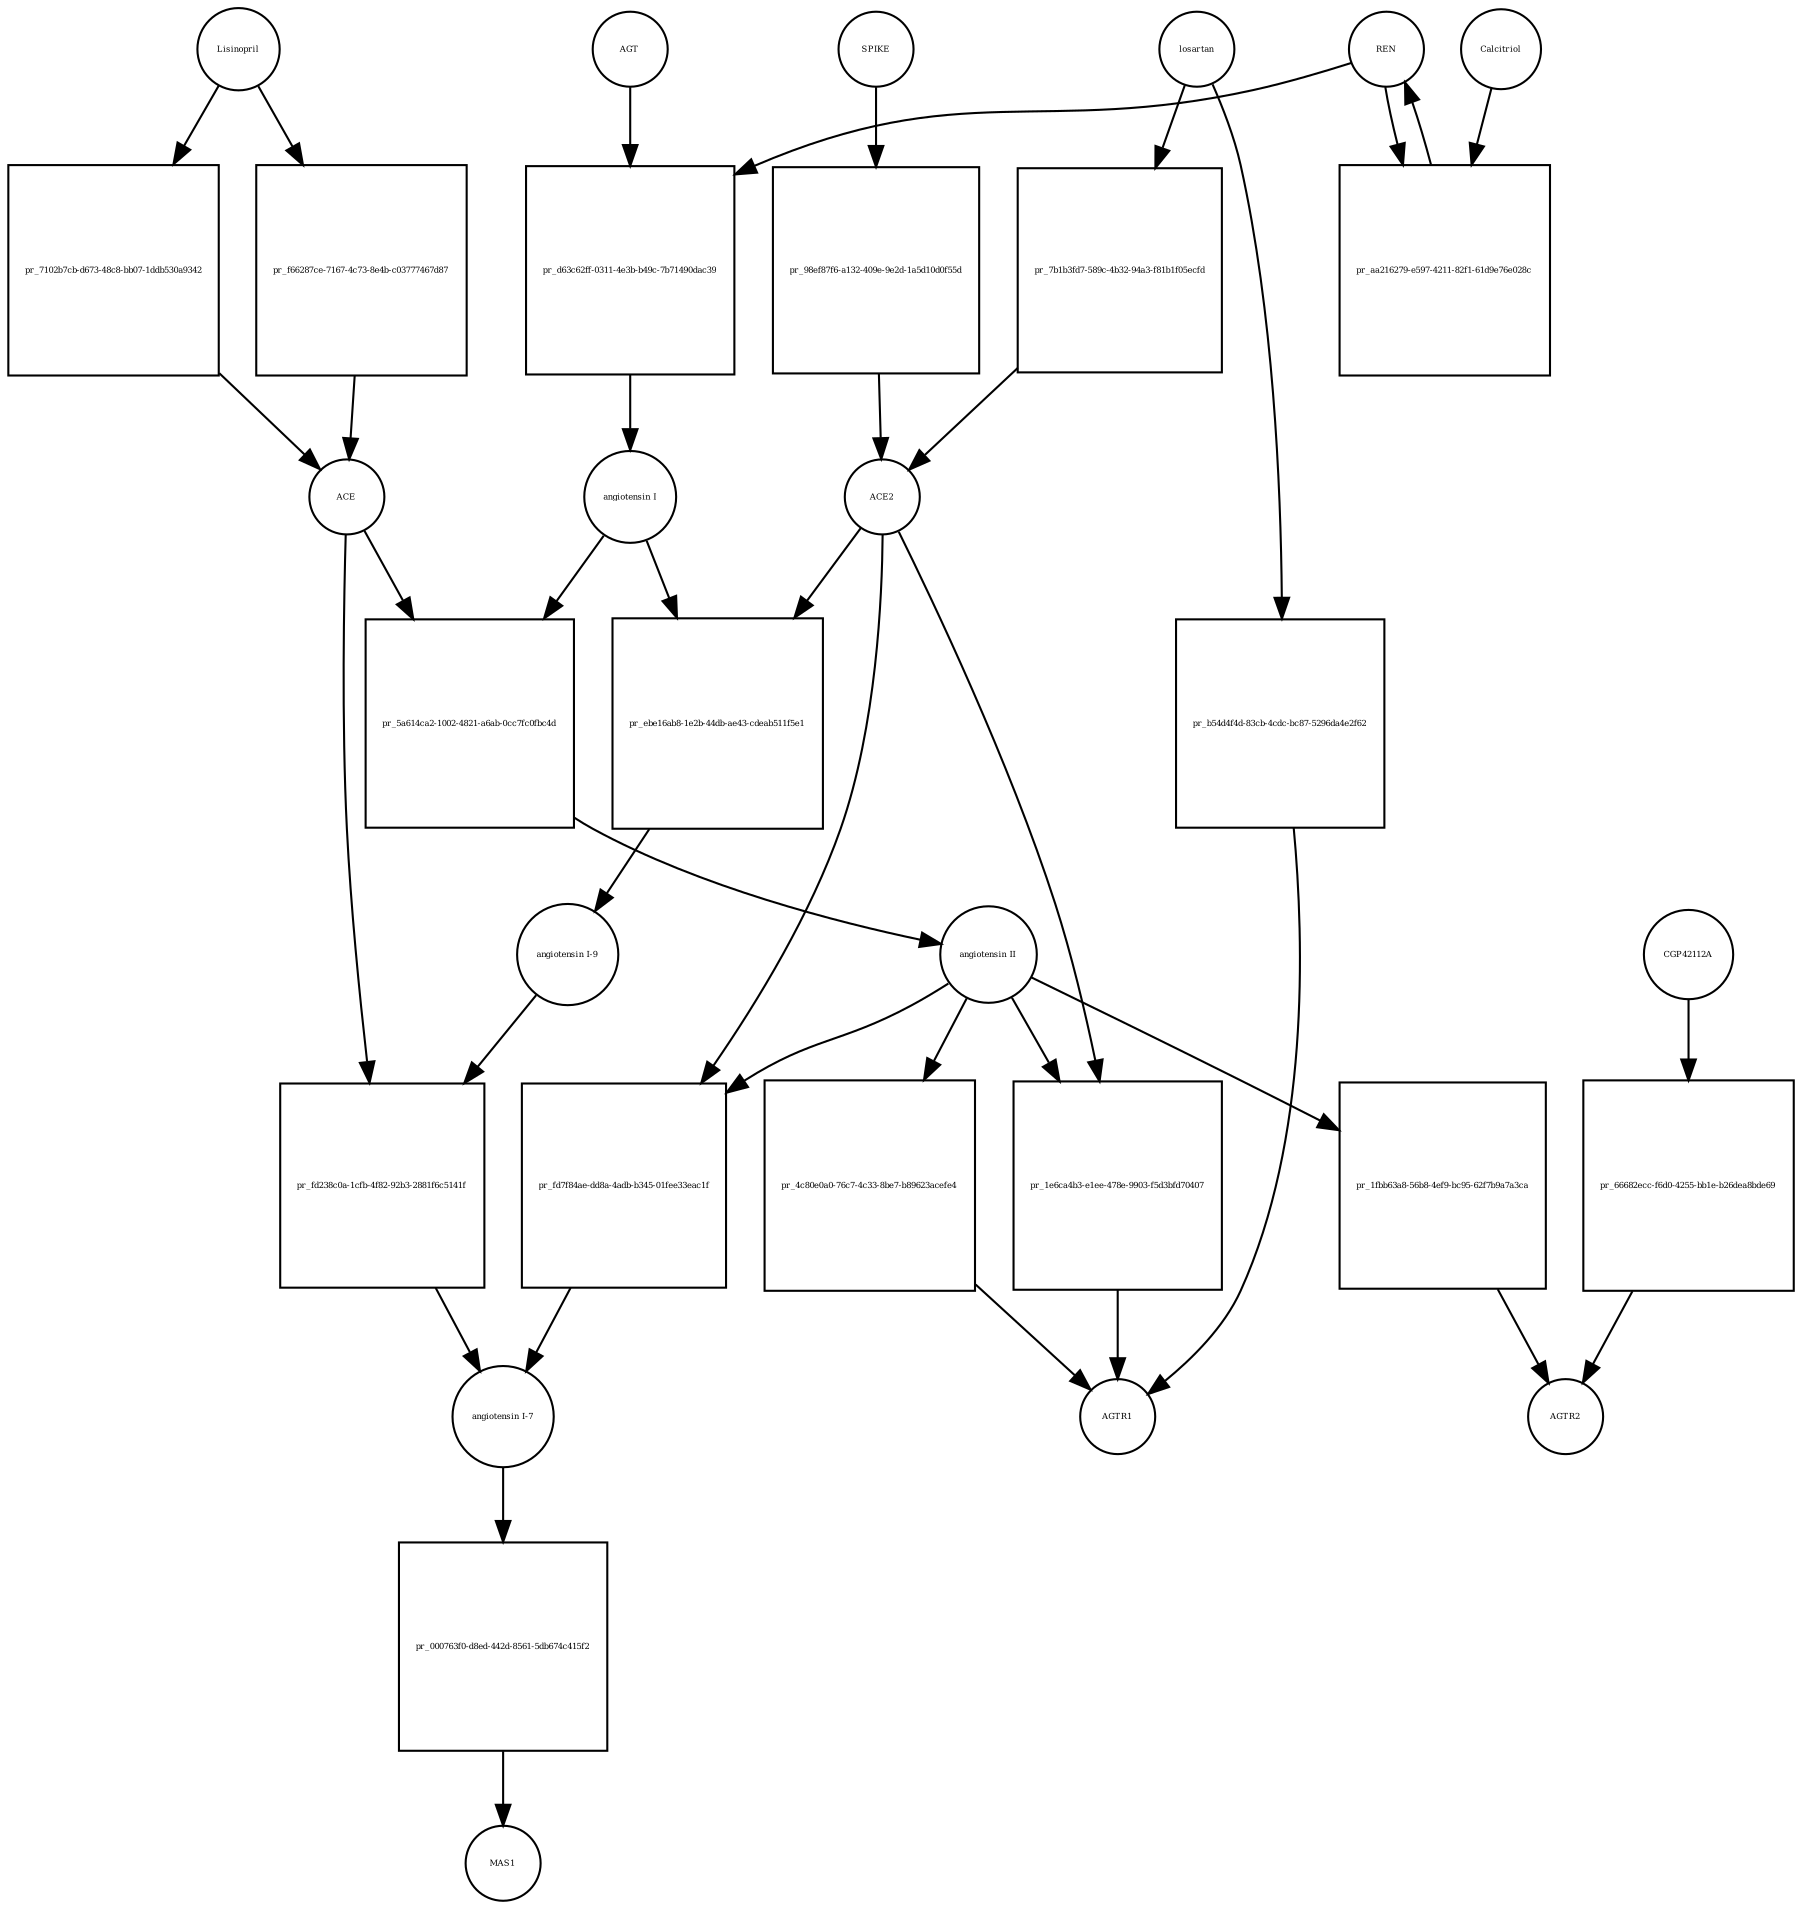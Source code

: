 strict digraph  {
AGT [annotation="", bipartite=0, cls=macromolecule, fontsize=4, label=AGT, shape=circle];
"pr_d63c62ff-0311-4e3b-b49c-7b71490dac39" [annotation="", bipartite=1, cls=process, fontsize=4, label="pr_d63c62ff-0311-4e3b-b49c-7b71490dac39", shape=square];
"angiotensin I" [annotation="", bipartite=0, cls="simple chemical", fontsize=4, label="angiotensin I", shape=circle];
REN [annotation="", bipartite=0, cls=macromolecule, fontsize=4, label=REN, shape=circle];
"pr_5a614ca2-1002-4821-a6ab-0cc7fc0fbc4d" [annotation="", bipartite=1, cls=process, fontsize=4, label="pr_5a614ca2-1002-4821-a6ab-0cc7fc0fbc4d", shape=square];
"angiotensin II" [annotation="", bipartite=0, cls="simple chemical", fontsize=4, label="angiotensin II", shape=circle];
ACE [annotation="", bipartite=0, cls=macromolecule, fontsize=4, label=ACE, shape=circle];
"pr_ebe16ab8-1e2b-44db-ae43-cdeab511f5e1" [annotation="", bipartite=1, cls=process, fontsize=4, label="pr_ebe16ab8-1e2b-44db-ae43-cdeab511f5e1", shape=square];
"angiotensin I-9" [annotation="", bipartite=0, cls="simple chemical", fontsize=4, label="angiotensin I-9", shape=circle];
ACE2 [annotation="", bipartite=0, cls=macromolecule, fontsize=4, label=ACE2, shape=circle];
"pr_fd238c0a-1cfb-4f82-92b3-2881f6c5141f" [annotation="", bipartite=1, cls=process, fontsize=4, label="pr_fd238c0a-1cfb-4f82-92b3-2881f6c5141f", shape=square];
"angiotensin I-7" [annotation="", bipartite=0, cls="simple chemical", fontsize=4, label="angiotensin I-7", shape=circle];
"pr_fd7f84ae-dd8a-4adb-b345-01fee33eac1f" [annotation="", bipartite=1, cls=process, fontsize=4, label="pr_fd7f84ae-dd8a-4adb-b345-01fee33eac1f", shape=square];
SPIKE [annotation="", bipartite=0, cls=macromolecule, fontsize=4, label=SPIKE, shape=circle];
"pr_98ef87f6-a132-409e-9e2d-1a5d10d0f55d" [annotation="", bipartite=1, cls=process, fontsize=4, label="pr_98ef87f6-a132-409e-9e2d-1a5d10d0f55d", shape=square];
Lisinopril [annotation="", bipartite=0, cls="simple chemical", fontsize=4, label=Lisinopril, shape=circle];
"pr_7102b7cb-d673-48c8-bb07-1ddb530a9342" [annotation="", bipartite=1, cls=process, fontsize=4, label="pr_7102b7cb-d673-48c8-bb07-1ddb530a9342", shape=square];
"pr_4c80e0a0-76c7-4c33-8be7-b89623acefe4" [annotation="", bipartite=1, cls=process, fontsize=4, label="pr_4c80e0a0-76c7-4c33-8be7-b89623acefe4", shape=square];
AGTR1 [annotation="", bipartite=0, cls=macromolecule, fontsize=4, label=AGTR1, shape=circle];
"pr_1fbb63a8-56b8-4ef9-bc95-62f7b9a7a3ca" [annotation="", bipartite=1, cls=process, fontsize=4, label="pr_1fbb63a8-56b8-4ef9-bc95-62f7b9a7a3ca", shape=square];
AGTR2 [annotation="", bipartite=0, cls=macromolecule, fontsize=4, label=AGTR2, shape=circle];
"pr_000763f0-d8ed-442d-8561-5db674c415f2" [annotation="", bipartite=1, cls=process, fontsize=4, label="pr_000763f0-d8ed-442d-8561-5db674c415f2", shape=square];
MAS1 [annotation="", bipartite=0, cls=macromolecule, fontsize=4, label=MAS1, shape=circle];
losartan [annotation="", bipartite=0, cls="simple chemical", fontsize=4, label=losartan, shape=circle];
"pr_b54d4f4d-83cb-4cdc-bc87-5296da4e2f62" [annotation="", bipartite=1, cls=process, fontsize=4, label="pr_b54d4f4d-83cb-4cdc-bc87-5296da4e2f62", shape=square];
"pr_aa216279-e597-4211-82f1-61d9e76e028c" [annotation="", bipartite=1, cls=process, fontsize=4, label="pr_aa216279-e597-4211-82f1-61d9e76e028c", shape=square];
Calcitriol [annotation="", bipartite=0, cls="simple chemical", fontsize=4, label=Calcitriol, shape=circle];
"pr_f66287ce-7167-4c73-8e4b-c03777467d87" [annotation="", bipartite=1, cls=process, fontsize=4, label="pr_f66287ce-7167-4c73-8e4b-c03777467d87", shape=square];
"pr_1e6ca4b3-e1ee-478e-9903-f5d3bfd70407" [annotation="", bipartite=1, cls=process, fontsize=4, label="pr_1e6ca4b3-e1ee-478e-9903-f5d3bfd70407", shape=square];
CGP42112A [annotation="", bipartite=0, cls="simple chemical", fontsize=4, label=CGP42112A, shape=circle];
"pr_66682ecc-f6d0-4255-bb1e-b26dea8bde69" [annotation="", bipartite=1, cls=process, fontsize=4, label="pr_66682ecc-f6d0-4255-bb1e-b26dea8bde69", shape=square];
"pr_7b1b3fd7-589c-4b32-94a3-f81b1f05ecfd" [annotation="", bipartite=1, cls=process, fontsize=4, label="pr_7b1b3fd7-589c-4b32-94a3-f81b1f05ecfd", shape=square];
AGT -> "pr_d63c62ff-0311-4e3b-b49c-7b71490dac39"  [annotation="", interaction_type=consumption];
"pr_d63c62ff-0311-4e3b-b49c-7b71490dac39" -> "angiotensin I"  [annotation="", interaction_type=production];
"angiotensin I" -> "pr_5a614ca2-1002-4821-a6ab-0cc7fc0fbc4d"  [annotation="", interaction_type=consumption];
"angiotensin I" -> "pr_ebe16ab8-1e2b-44db-ae43-cdeab511f5e1"  [annotation="", interaction_type=consumption];
REN -> "pr_d63c62ff-0311-4e3b-b49c-7b71490dac39"  [annotation="", interaction_type=catalysis];
REN -> "pr_aa216279-e597-4211-82f1-61d9e76e028c"  [annotation="", interaction_type=consumption];
"pr_5a614ca2-1002-4821-a6ab-0cc7fc0fbc4d" -> "angiotensin II"  [annotation="", interaction_type=production];
"angiotensin II" -> "pr_fd7f84ae-dd8a-4adb-b345-01fee33eac1f"  [annotation="", interaction_type=consumption];
"angiotensin II" -> "pr_4c80e0a0-76c7-4c33-8be7-b89623acefe4"  [annotation="", interaction_type=consumption];
"angiotensin II" -> "pr_1fbb63a8-56b8-4ef9-bc95-62f7b9a7a3ca"  [annotation="", interaction_type=consumption];
"angiotensin II" -> "pr_1e6ca4b3-e1ee-478e-9903-f5d3bfd70407"  [annotation="", interaction_type=modulation];
ACE -> "pr_5a614ca2-1002-4821-a6ab-0cc7fc0fbc4d"  [annotation="", interaction_type=catalysis];
ACE -> "pr_fd238c0a-1cfb-4f82-92b3-2881f6c5141f"  [annotation="", interaction_type=catalysis];
"pr_ebe16ab8-1e2b-44db-ae43-cdeab511f5e1" -> "angiotensin I-9"  [annotation="", interaction_type=production];
"angiotensin I-9" -> "pr_fd238c0a-1cfb-4f82-92b3-2881f6c5141f"  [annotation="", interaction_type=consumption];
ACE2 -> "pr_ebe16ab8-1e2b-44db-ae43-cdeab511f5e1"  [annotation="", interaction_type=catalysis];
ACE2 -> "pr_fd7f84ae-dd8a-4adb-b345-01fee33eac1f"  [annotation="", interaction_type=catalysis];
ACE2 -> "pr_1e6ca4b3-e1ee-478e-9903-f5d3bfd70407"  [annotation="", interaction_type=consumption];
"pr_fd238c0a-1cfb-4f82-92b3-2881f6c5141f" -> "angiotensin I-7"  [annotation="", interaction_type=production];
"angiotensin I-7" -> "pr_000763f0-d8ed-442d-8561-5db674c415f2"  [annotation="", interaction_type=consumption];
"pr_fd7f84ae-dd8a-4adb-b345-01fee33eac1f" -> "angiotensin I-7"  [annotation="", interaction_type=production];
SPIKE -> "pr_98ef87f6-a132-409e-9e2d-1a5d10d0f55d"  [annotation="", interaction_type=consumption];
"pr_98ef87f6-a132-409e-9e2d-1a5d10d0f55d" -> ACE2  [annotation="", interaction_type=production];
Lisinopril -> "pr_7102b7cb-d673-48c8-bb07-1ddb530a9342"  [annotation="", interaction_type=consumption];
Lisinopril -> "pr_f66287ce-7167-4c73-8e4b-c03777467d87"  [annotation="", interaction_type=consumption];
"pr_7102b7cb-d673-48c8-bb07-1ddb530a9342" -> ACE  [annotation="", interaction_type=production];
"pr_4c80e0a0-76c7-4c33-8be7-b89623acefe4" -> AGTR1  [annotation="", interaction_type=production];
"pr_1fbb63a8-56b8-4ef9-bc95-62f7b9a7a3ca" -> AGTR2  [annotation="", interaction_type=production];
"pr_000763f0-d8ed-442d-8561-5db674c415f2" -> MAS1  [annotation="", interaction_type=production];
losartan -> "pr_b54d4f4d-83cb-4cdc-bc87-5296da4e2f62"  [annotation="", interaction_type=consumption];
losartan -> "pr_7b1b3fd7-589c-4b32-94a3-f81b1f05ecfd"  [annotation="", interaction_type=consumption];
"pr_b54d4f4d-83cb-4cdc-bc87-5296da4e2f62" -> AGTR1  [annotation="", interaction_type=production];
"pr_aa216279-e597-4211-82f1-61d9e76e028c" -> REN  [annotation="", interaction_type=production];
Calcitriol -> "pr_aa216279-e597-4211-82f1-61d9e76e028c"  [annotation="", interaction_type=inhibition];
"pr_f66287ce-7167-4c73-8e4b-c03777467d87" -> ACE  [annotation="", interaction_type=production];
"pr_1e6ca4b3-e1ee-478e-9903-f5d3bfd70407" -> AGTR1  [annotation="", interaction_type=production];
CGP42112A -> "pr_66682ecc-f6d0-4255-bb1e-b26dea8bde69"  [annotation="", interaction_type=consumption];
"pr_66682ecc-f6d0-4255-bb1e-b26dea8bde69" -> AGTR2  [annotation="", interaction_type=production];
"pr_7b1b3fd7-589c-4b32-94a3-f81b1f05ecfd" -> ACE2  [annotation="", interaction_type=production];
}
